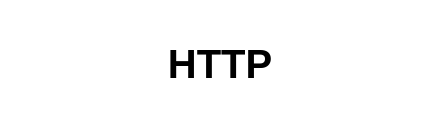 <mxfile version="10.7.7" type="device"><diagram id="fDRRvmx-pnmD6nHJJv3h" name="第 1 页"><mxGraphModel dx="894" dy="596" grid="1" gridSize="10" guides="1" tooltips="1" connect="1" arrows="1" fold="1" page="1" pageScale="1" pageWidth="827" pageHeight="1169" math="0" shadow="0"><root><mxCell id="0"/><mxCell id="1" parent="0"/><mxCell id="uz98mD0AO4Gp4oLY8dem-2" value="&lt;h1&gt;&lt;span&gt;&lt;font style=&quot;font-size: 20px&quot;&gt;HTTP&lt;/font&gt;&lt;/span&gt;&lt;/h1&gt;" style="text;html=1;strokeColor=none;fillColor=none;align=center;verticalAlign=middle;whiteSpace=wrap;rounded=0;" parent="1" vertex="1"><mxGeometry x="270" y="230" width="220" height="20" as="geometry"/></mxCell></root></mxGraphModel></diagram></mxfile>